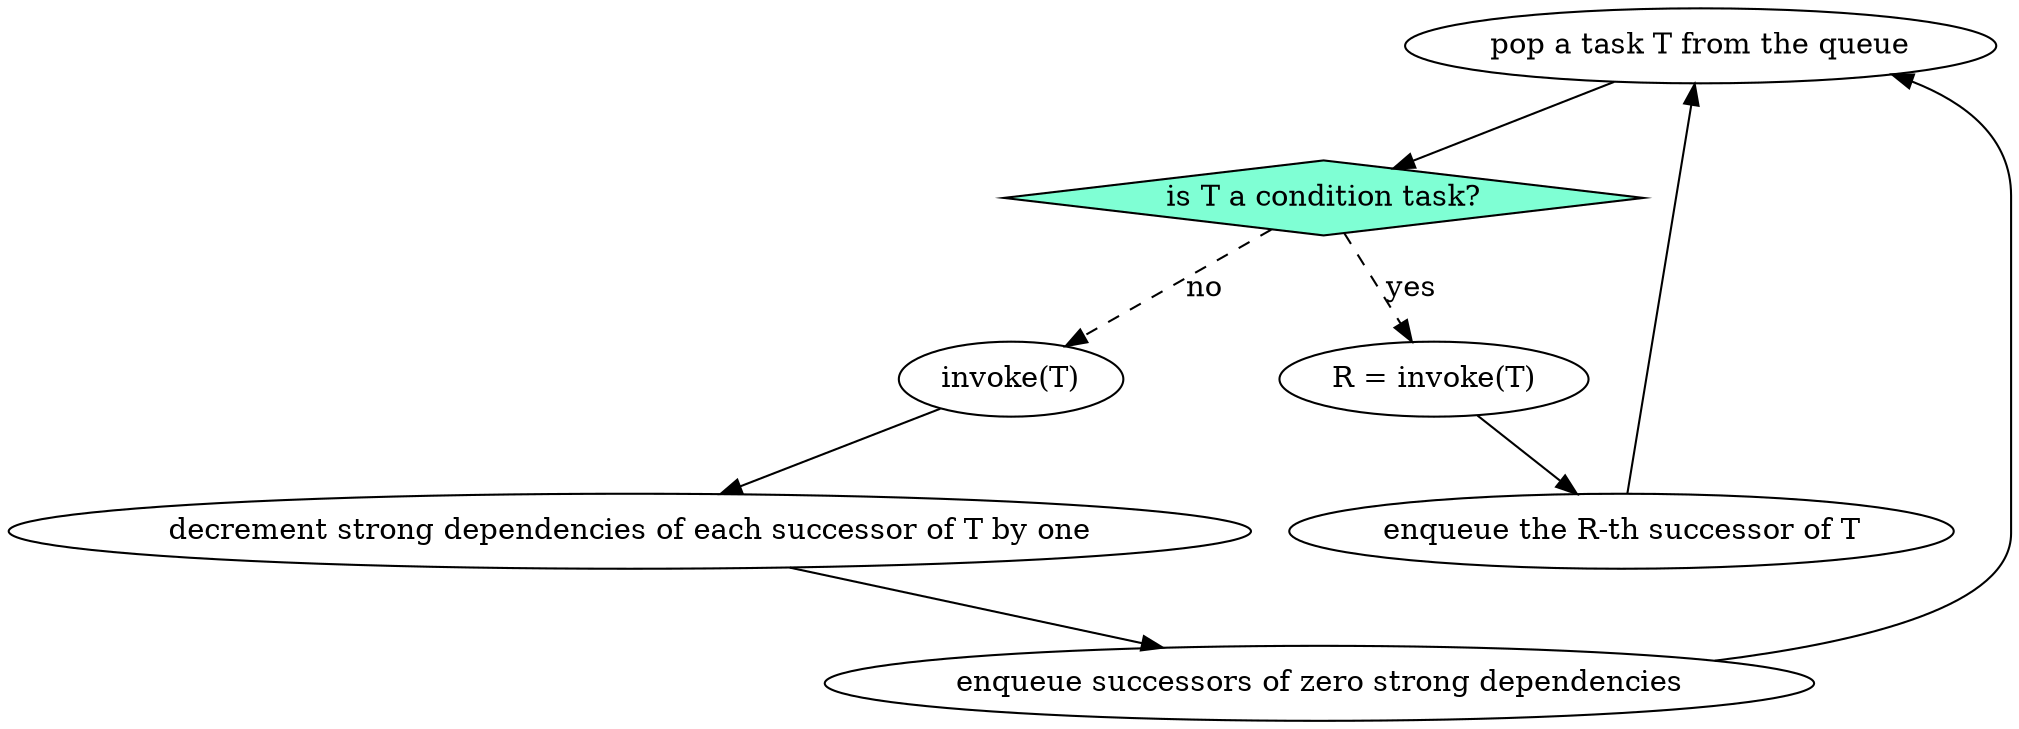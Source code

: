 digraph G {
atask [label="pop a task T from the queue"];
cond [label="is T a condition task?" shape=diamond color=black fillcolor=aquamarine style=filled];
atask->cond
invokeN [label="invoke(T)"]
invokeY [label="R = invoke(T)"]
enqueueR [label="enqueue the R-th successor of T"]
decrement [label="decrement strong dependencies of each successor of T by one"]
enqueueS [label="enqueue successors of zero strong dependencies"]
invokeN->decrement;
decrement->enqueueS;
invokeY->enqueueR;
cond->invokeY[style=dashed,label="yes"];
cond->invokeN[style=dashed,label="no"];
enqueueS->atask;
enqueueR->atask;
}
